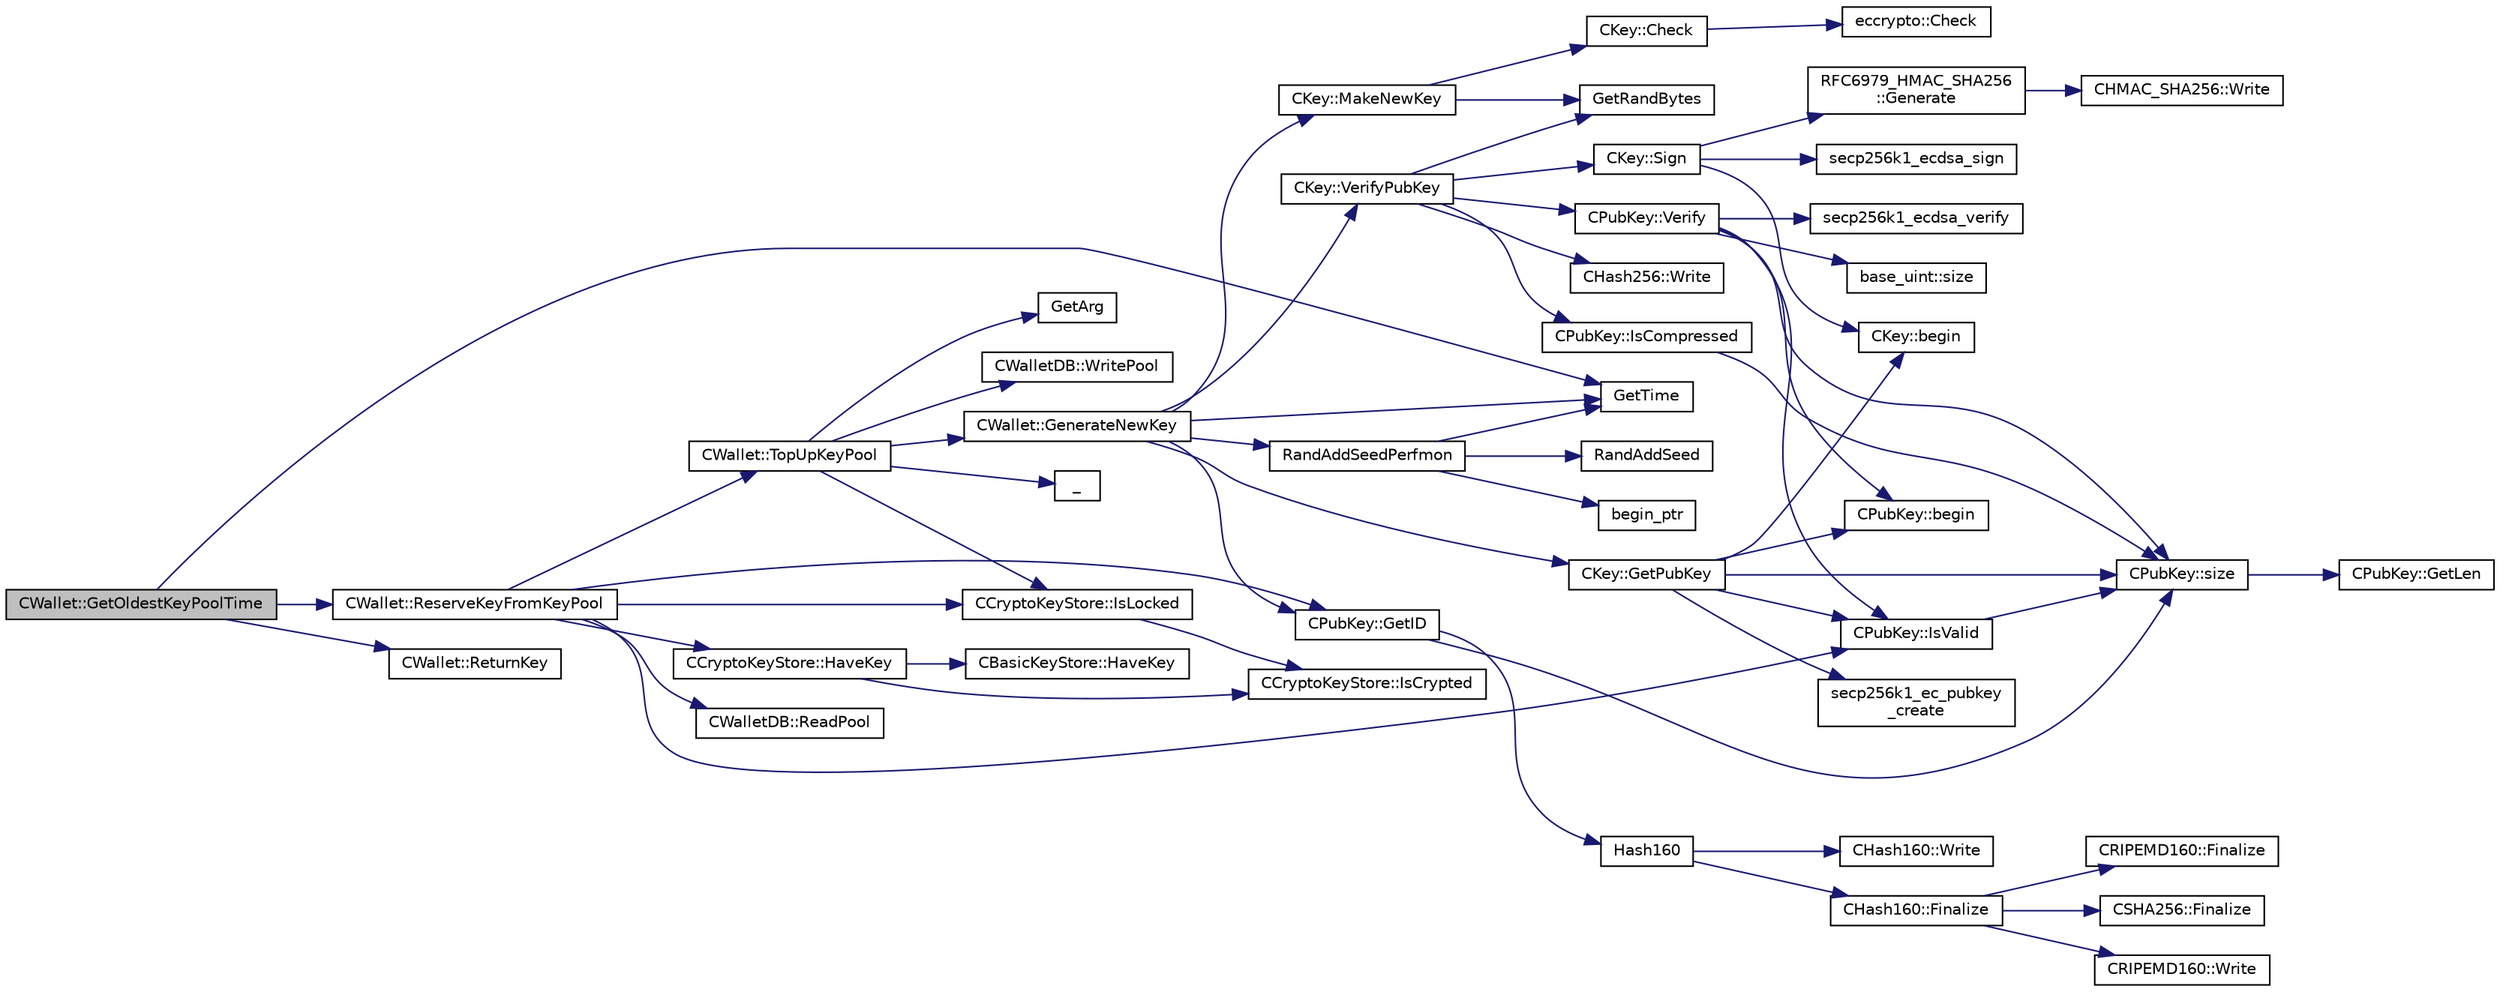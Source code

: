 digraph "CWallet::GetOldestKeyPoolTime"
{
  edge [fontname="Helvetica",fontsize="10",labelfontname="Helvetica",labelfontsize="10"];
  node [fontname="Helvetica",fontsize="10",shape=record];
  rankdir="LR";
  Node713 [label="CWallet::GetOldestKeyPoolTime",height=0.2,width=0.4,color="black", fillcolor="grey75", style="filled", fontcolor="black"];
  Node713 -> Node714 [color="midnightblue",fontsize="10",style="solid",fontname="Helvetica"];
  Node714 [label="CWallet::ReserveKeyFromKeyPool",height=0.2,width=0.4,color="black", fillcolor="white", style="filled",URL="$group___actions.html#ga9921854840668a1856998f041177dd2b"];
  Node714 -> Node715 [color="midnightblue",fontsize="10",style="solid",fontname="Helvetica"];
  Node715 [label="CCryptoKeyStore::IsLocked",height=0.2,width=0.4,color="black", fillcolor="white", style="filled",URL="$class_c_crypto_key_store.html#a52919fa284a3aa10f1b4bd6018b6dbee"];
  Node715 -> Node716 [color="midnightblue",fontsize="10",style="solid",fontname="Helvetica"];
  Node716 [label="CCryptoKeyStore::IsCrypted",height=0.2,width=0.4,color="black", fillcolor="white", style="filled",URL="$class_c_crypto_key_store.html#acc8fed44366c98fb481333ca6e867088"];
  Node714 -> Node717 [color="midnightblue",fontsize="10",style="solid",fontname="Helvetica"];
  Node717 [label="CWallet::TopUpKeyPool",height=0.2,width=0.4,color="black", fillcolor="white", style="filled",URL="$group___actions.html#ga9730278506e0a4f1c65239b951525b55"];
  Node717 -> Node715 [color="midnightblue",fontsize="10",style="solid",fontname="Helvetica"];
  Node717 -> Node718 [color="midnightblue",fontsize="10",style="solid",fontname="Helvetica"];
  Node718 [label="GetArg",height=0.2,width=0.4,color="black", fillcolor="white", style="filled",URL="$util_8cpp.html#a24f685720bf40370e5bd2a192ad50cd8",tooltip="Return string argument or default value. "];
  Node717 -> Node719 [color="midnightblue",fontsize="10",style="solid",fontname="Helvetica"];
  Node719 [label="CWalletDB::WritePool",height=0.2,width=0.4,color="black", fillcolor="white", style="filled",URL="$class_c_wallet_d_b.html#ad43630ad28a68c3e8b1a633f09aa0964"];
  Node717 -> Node720 [color="midnightblue",fontsize="10",style="solid",fontname="Helvetica"];
  Node720 [label="CWallet::GenerateNewKey",height=0.2,width=0.4,color="black", fillcolor="white", style="filled",URL="$group__map_wallet.html#ga061fe7f54f80ec40f856b3e6365c2f4a"];
  Node720 -> Node721 [color="midnightblue",fontsize="10",style="solid",fontname="Helvetica"];
  Node721 [label="RandAddSeedPerfmon",height=0.2,width=0.4,color="black", fillcolor="white", style="filled",URL="$random_8cpp.html#a786af12a87491f8dc24351d93b9833b6"];
  Node721 -> Node722 [color="midnightblue",fontsize="10",style="solid",fontname="Helvetica"];
  Node722 [label="RandAddSeed",height=0.2,width=0.4,color="black", fillcolor="white", style="filled",URL="$random_8cpp.html#ab699fbdf803610a4e2060fd87787f7e0",tooltip="Seed OpenSSL PRNG with additional entropy data. "];
  Node721 -> Node723 [color="midnightblue",fontsize="10",style="solid",fontname="Helvetica"];
  Node723 [label="GetTime",height=0.2,width=0.4,color="black", fillcolor="white", style="filled",URL="$utiltime_8cpp.html#a46fac5fba8ba905b5f9acb364f5d8c6f",tooltip="For unit testing. "];
  Node721 -> Node724 [color="midnightblue",fontsize="10",style="solid",fontname="Helvetica"];
  Node724 [label="begin_ptr",height=0.2,width=0.4,color="black", fillcolor="white", style="filled",URL="$serialize_8h.html#a19966d167c527d2be493ac9aba27c249",tooltip="Get begin pointer of vector (non-const version). "];
  Node720 -> Node725 [color="midnightblue",fontsize="10",style="solid",fontname="Helvetica"];
  Node725 [label="CKey::MakeNewKey",height=0.2,width=0.4,color="black", fillcolor="white", style="filled",URL="$class_c_key.html#a9d12ed9d297e4286250fd7ea6b59e1a5",tooltip="Generate a new private key using a cryptographic PRNG. "];
  Node725 -> Node726 [color="midnightblue",fontsize="10",style="solid",fontname="Helvetica"];
  Node726 [label="GetRandBytes",height=0.2,width=0.4,color="black", fillcolor="white", style="filled",URL="$random_8cpp.html#ada0c29949c4d1ac0cc027d93c4771423",tooltip="Functions to gather random data via the OpenSSL PRNG. "];
  Node725 -> Node727 [color="midnightblue",fontsize="10",style="solid",fontname="Helvetica"];
  Node727 [label="CKey::Check",height=0.2,width=0.4,color="black", fillcolor="white", style="filled",URL="$class_c_key.html#acec869bc75fa8f4d619ab025d367a97c",tooltip="Check whether the 32-byte array pointed to be vch is valid keydata. "];
  Node727 -> Node728 [color="midnightblue",fontsize="10",style="solid",fontname="Helvetica"];
  Node728 [label="eccrypto::Check",height=0.2,width=0.4,color="black", fillcolor="white", style="filled",URL="$namespaceeccrypto.html#a231bdcb32521375b68fbdaf0d952cfd0"];
  Node720 -> Node729 [color="midnightblue",fontsize="10",style="solid",fontname="Helvetica"];
  Node729 [label="CKey::GetPubKey",height=0.2,width=0.4,color="black", fillcolor="white", style="filled",URL="$class_c_key.html#aa1085c59603a62db6ec776300f250337",tooltip="Compute the public key from a private key. "];
  Node729 -> Node730 [color="midnightblue",fontsize="10",style="solid",fontname="Helvetica"];
  Node730 [label="secp256k1_ec_pubkey\l_create",height=0.2,width=0.4,color="black", fillcolor="white", style="filled",URL="$secp256k1_8h.html#a22e1ef593e0d06d40b4f233e91447aa3",tooltip="Compute the public key for a secret key. "];
  Node729 -> Node731 [color="midnightblue",fontsize="10",style="solid",fontname="Helvetica"];
  Node731 [label="CPubKey::begin",height=0.2,width=0.4,color="black", fillcolor="white", style="filled",URL="$class_c_pub_key.html#a859ab9909d68092d6d4fc739237ab358"];
  Node729 -> Node732 [color="midnightblue",fontsize="10",style="solid",fontname="Helvetica"];
  Node732 [label="CKey::begin",height=0.2,width=0.4,color="black", fillcolor="white", style="filled",URL="$class_c_key.html#ab8dee0ad9d933304a22284ee40040847"];
  Node729 -> Node733 [color="midnightblue",fontsize="10",style="solid",fontname="Helvetica"];
  Node733 [label="CPubKey::size",height=0.2,width=0.4,color="black", fillcolor="white", style="filled",URL="$class_c_pub_key.html#a6bb28fcf0a5f799c69f5b7269363b309",tooltip="Simple read-only vector-like interface to the pubkey data. "];
  Node733 -> Node734 [color="midnightblue",fontsize="10",style="solid",fontname="Helvetica"];
  Node734 [label="CPubKey::GetLen",height=0.2,width=0.4,color="black", fillcolor="white", style="filled",URL="$class_c_pub_key.html#a7dc71b3f037c84268dc22de97d7b65fb",tooltip="Compute the length of a pubkey with a given first byte. "];
  Node729 -> Node735 [color="midnightblue",fontsize="10",style="solid",fontname="Helvetica"];
  Node735 [label="CPubKey::IsValid",height=0.2,width=0.4,color="black", fillcolor="white", style="filled",URL="$class_c_pub_key.html#a4fa94293cf8577fd039b9a133f6c7f30"];
  Node735 -> Node733 [color="midnightblue",fontsize="10",style="solid",fontname="Helvetica"];
  Node720 -> Node736 [color="midnightblue",fontsize="10",style="solid",fontname="Helvetica"];
  Node736 [label="CKey::VerifyPubKey",height=0.2,width=0.4,color="black", fillcolor="white", style="filled",URL="$class_c_key.html#ac53425b8d0f89067bce781c485101b20",tooltip="Verify thoroughly whether a private key and a public key match. "];
  Node736 -> Node737 [color="midnightblue",fontsize="10",style="solid",fontname="Helvetica"];
  Node737 [label="CPubKey::IsCompressed",height=0.2,width=0.4,color="black", fillcolor="white", style="filled",URL="$class_c_pub_key.html#a25f8b70340ad20ddab0f80ec4cee9396",tooltip="Check whether this is a compressed public key. "];
  Node737 -> Node733 [color="midnightblue",fontsize="10",style="solid",fontname="Helvetica"];
  Node736 -> Node726 [color="midnightblue",fontsize="10",style="solid",fontname="Helvetica"];
  Node736 -> Node738 [color="midnightblue",fontsize="10",style="solid",fontname="Helvetica"];
  Node738 [label="CHash256::Write",height=0.2,width=0.4,color="black", fillcolor="white", style="filled",URL="$class_c_hash256.html#a9cc25033c6435cb28e2e8e377c949a7a"];
  Node736 -> Node739 [color="midnightblue",fontsize="10",style="solid",fontname="Helvetica"];
  Node739 [label="CKey::Sign",height=0.2,width=0.4,color="black", fillcolor="white", style="filled",URL="$class_c_key.html#aa9b184a4a71d3e1a40aab360cf68e86c",tooltip="Create a DER-serialized signature. "];
  Node739 -> Node732 [color="midnightblue",fontsize="10",style="solid",fontname="Helvetica"];
  Node739 -> Node740 [color="midnightblue",fontsize="10",style="solid",fontname="Helvetica"];
  Node740 [label="RFC6979_HMAC_SHA256\l::Generate",height=0.2,width=0.4,color="black", fillcolor="white", style="filled",URL="$class_r_f_c6979___h_m_a_c___s_h_a256.html#a9f841d552097f528631538e9939e0f70",tooltip="Generate a byte array. "];
  Node740 -> Node741 [color="midnightblue",fontsize="10",style="solid",fontname="Helvetica"];
  Node741 [label="CHMAC_SHA256::Write",height=0.2,width=0.4,color="black", fillcolor="white", style="filled",URL="$class_c_h_m_a_c___s_h_a256.html#a24ac9cf00e60d8028ab79df4aed984ff"];
  Node739 -> Node742 [color="midnightblue",fontsize="10",style="solid",fontname="Helvetica"];
  Node742 [label="secp256k1_ecdsa_sign",height=0.2,width=0.4,color="black", fillcolor="white", style="filled",URL="$secp256k1_8h.html#a404cd9e314fed41b71233ff8beb4703f",tooltip="Create an ECDSA signature. "];
  Node736 -> Node743 [color="midnightblue",fontsize="10",style="solid",fontname="Helvetica"];
  Node743 [label="CPubKey::Verify",height=0.2,width=0.4,color="black", fillcolor="white", style="filled",URL="$class_c_pub_key.html#a5b3fef213b227394ca9d0a1e3baa957e",tooltip="Verify a DER signature (~72 bytes). "];
  Node743 -> Node735 [color="midnightblue",fontsize="10",style="solid",fontname="Helvetica"];
  Node743 -> Node744 [color="midnightblue",fontsize="10",style="solid",fontname="Helvetica"];
  Node744 [label="secp256k1_ecdsa_verify",height=0.2,width=0.4,color="black", fillcolor="white", style="filled",URL="$secp256k1_8h.html#a036c40da27ed92a1054da4226660127a",tooltip="Verify an ECDSA signature. "];
  Node743 -> Node745 [color="midnightblue",fontsize="10",style="solid",fontname="Helvetica"];
  Node745 [label="base_uint::size",height=0.2,width=0.4,color="black", fillcolor="white", style="filled",URL="$classbase__uint.html#a1f49b034e686269601ea89b0319b8004"];
  Node743 -> Node731 [color="midnightblue",fontsize="10",style="solid",fontname="Helvetica"];
  Node743 -> Node733 [color="midnightblue",fontsize="10",style="solid",fontname="Helvetica"];
  Node720 -> Node723 [color="midnightblue",fontsize="10",style="solid",fontname="Helvetica"];
  Node720 -> Node746 [color="midnightblue",fontsize="10",style="solid",fontname="Helvetica"];
  Node746 [label="CPubKey::GetID",height=0.2,width=0.4,color="black", fillcolor="white", style="filled",URL="$class_c_pub_key.html#a2675f7e6f72eff68e7a5227289feb021",tooltip="Get the KeyID of this public key (hash of its serialization) "];
  Node746 -> Node747 [color="midnightblue",fontsize="10",style="solid",fontname="Helvetica"];
  Node747 [label="Hash160",height=0.2,width=0.4,color="black", fillcolor="white", style="filled",URL="$hash_8h.html#a4490f70ddae16e9e48460a0416a48a6b",tooltip="Compute the 160-bit hash an object. "];
  Node747 -> Node748 [color="midnightblue",fontsize="10",style="solid",fontname="Helvetica"];
  Node748 [label="CHash160::Write",height=0.2,width=0.4,color="black", fillcolor="white", style="filled",URL="$class_c_hash160.html#af56cdd9443013eb68b246aa8450217f2"];
  Node747 -> Node749 [color="midnightblue",fontsize="10",style="solid",fontname="Helvetica"];
  Node749 [label="CHash160::Finalize",height=0.2,width=0.4,color="black", fillcolor="white", style="filled",URL="$class_c_hash160.html#a9bb08e1772002ae1a5d85017ba7952ee"];
  Node749 -> Node750 [color="midnightblue",fontsize="10",style="solid",fontname="Helvetica"];
  Node750 [label="CSHA256::Finalize",height=0.2,width=0.4,color="black", fillcolor="white", style="filled",URL="$class_c_s_h_a256.html#a4259230be0caefa590bc324fc12b9b90"];
  Node749 -> Node751 [color="midnightblue",fontsize="10",style="solid",fontname="Helvetica"];
  Node751 [label="CRIPEMD160::Write",height=0.2,width=0.4,color="black", fillcolor="white", style="filled",URL="$class_c_r_i_p_e_m_d160.html#a221143b9d94af623d07c4f4ba1bf6007"];
  Node749 -> Node752 [color="midnightblue",fontsize="10",style="solid",fontname="Helvetica"];
  Node752 [label="CRIPEMD160::Finalize",height=0.2,width=0.4,color="black", fillcolor="white", style="filled",URL="$class_c_r_i_p_e_m_d160.html#a2a11566fbf9d1339b819833313fc4e51"];
  Node746 -> Node733 [color="midnightblue",fontsize="10",style="solid",fontname="Helvetica"];
  Node717 -> Node753 [color="midnightblue",fontsize="10",style="solid",fontname="Helvetica"];
  Node753 [label="_",height=0.2,width=0.4,color="black", fillcolor="white", style="filled",URL="$ui__interface_8h.html#aad133bb6103b53cebf03fd01e2f11ba1",tooltip="Translation function: Call Translate signal on UI interface, which returns a boost::optional result..."];
  Node714 -> Node754 [color="midnightblue",fontsize="10",style="solid",fontname="Helvetica"];
  Node754 [label="CWalletDB::ReadPool",height=0.2,width=0.4,color="black", fillcolor="white", style="filled",URL="$class_c_wallet_d_b.html#a6a03927cf247314ccd9b285139de0bd1"];
  Node714 -> Node755 [color="midnightblue",fontsize="10",style="solid",fontname="Helvetica"];
  Node755 [label="CCryptoKeyStore::HaveKey",height=0.2,width=0.4,color="black", fillcolor="white", style="filled",URL="$class_c_crypto_key_store.html#a6c115cf1fc4129b43c8846b3d51d8ff5",tooltip="Check whether a key corresponding to a given address is present in the store. "];
  Node755 -> Node716 [color="midnightblue",fontsize="10",style="solid",fontname="Helvetica"];
  Node755 -> Node756 [color="midnightblue",fontsize="10",style="solid",fontname="Helvetica"];
  Node756 [label="CBasicKeyStore::HaveKey",height=0.2,width=0.4,color="black", fillcolor="white", style="filled",URL="$class_c_basic_key_store.html#afc99762e3e58f93e198d85ecfdf5804a",tooltip="Check whether a key corresponding to a given address is present in the store. "];
  Node714 -> Node746 [color="midnightblue",fontsize="10",style="solid",fontname="Helvetica"];
  Node714 -> Node735 [color="midnightblue",fontsize="10",style="solid",fontname="Helvetica"];
  Node713 -> Node723 [color="midnightblue",fontsize="10",style="solid",fontname="Helvetica"];
  Node713 -> Node757 [color="midnightblue",fontsize="10",style="solid",fontname="Helvetica"];
  Node757 [label="CWallet::ReturnKey",height=0.2,width=0.4,color="black", fillcolor="white", style="filled",URL="$group___actions.html#ga4ee5566c2b4c8f4ed5cec628573b9275"];
}

